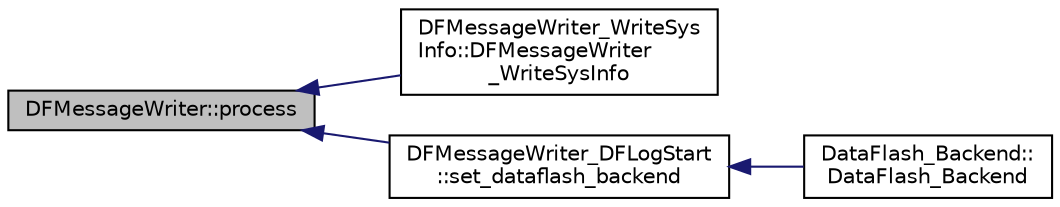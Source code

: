 digraph "DFMessageWriter::process"
{
 // INTERACTIVE_SVG=YES
  edge [fontname="Helvetica",fontsize="10",labelfontname="Helvetica",labelfontsize="10"];
  node [fontname="Helvetica",fontsize="10",shape=record];
  rankdir="LR";
  Node1 [label="DFMessageWriter::process",height=0.2,width=0.4,color="black", fillcolor="grey75", style="filled", fontcolor="black"];
  Node1 -> Node2 [dir="back",color="midnightblue",fontsize="10",style="solid",fontname="Helvetica"];
  Node2 [label="DFMessageWriter_WriteSys\lInfo::DFMessageWriter\l_WriteSysInfo",height=0.2,width=0.4,color="black", fillcolor="white", style="filled",URL="$classDFMessageWriter__WriteSysInfo.html#a7d0201a4b85e25b77b77d4149079c3ae"];
  Node1 -> Node3 [dir="back",color="midnightblue",fontsize="10",style="solid",fontname="Helvetica"];
  Node3 [label="DFMessageWriter_DFLogStart\l::set_dataflash_backend",height=0.2,width=0.4,color="black", fillcolor="white", style="filled",URL="$classDFMessageWriter__DFLogStart.html#abe77be10e525850afe71cfe751932f8d"];
  Node3 -> Node4 [dir="back",color="midnightblue",fontsize="10",style="solid",fontname="Helvetica"];
  Node4 [label="DataFlash_Backend::\lDataFlash_Backend",height=0.2,width=0.4,color="black", fillcolor="white", style="filled",URL="$classDataFlash__Backend.html#a4c842df1ebe627b59665f4c837922af3"];
}
